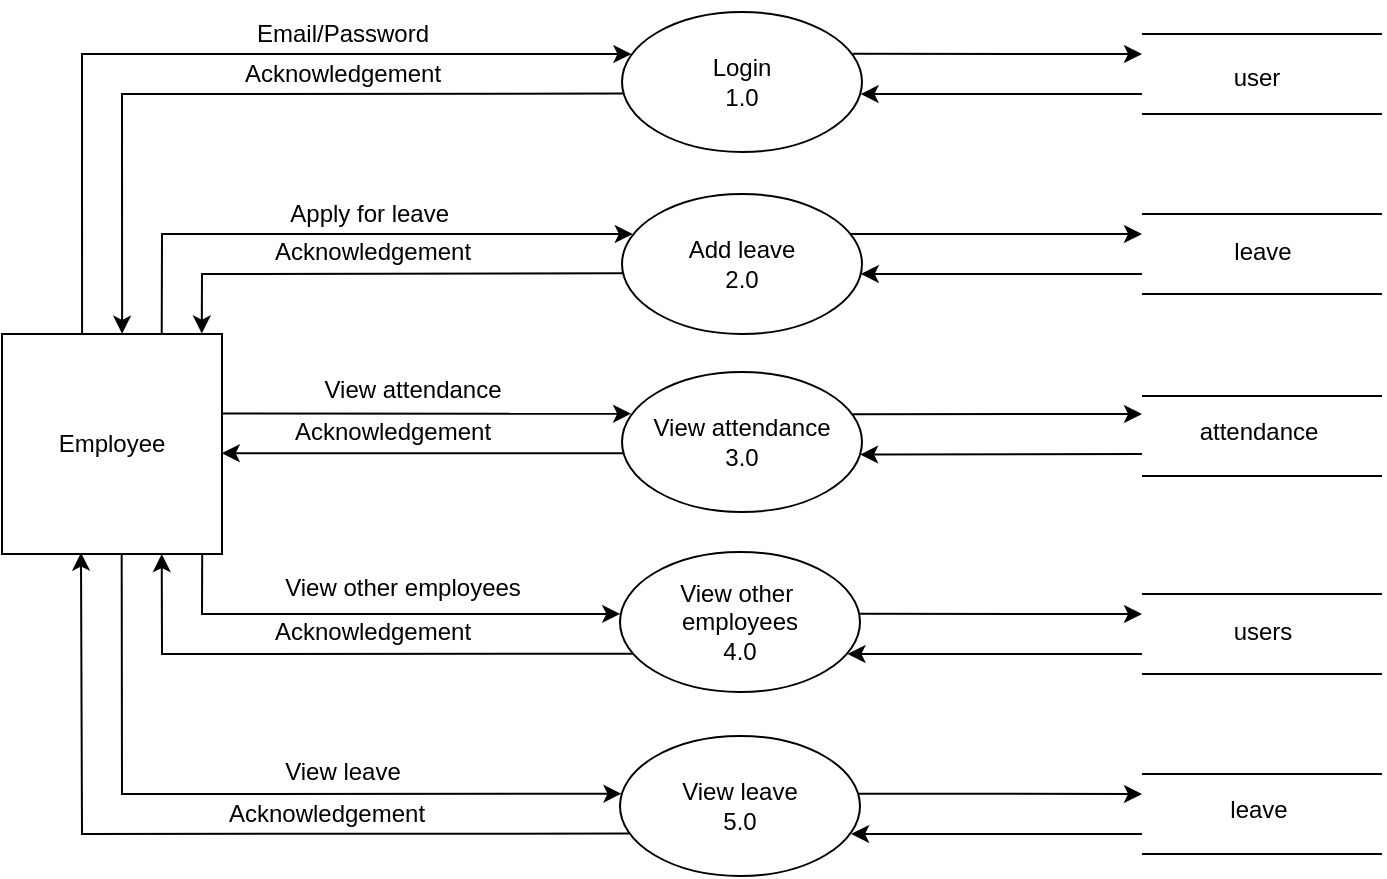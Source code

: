 <mxfile version="24.2.5" type="device">
  <diagram name="Page-1" id="luu7nsKz-WrON0-uHyIJ">
    <mxGraphModel dx="1038" dy="537" grid="1" gridSize="10" guides="1" tooltips="1" connect="1" arrows="1" fold="1" page="1" pageScale="1" pageWidth="850" pageHeight="1100" math="0" shadow="0">
      <root>
        <mxCell id="0" />
        <mxCell id="1" parent="0" />
        <mxCell id="55r9cp8Pj4-Tj-q5VYyH-2" value="Login&lt;br style=&quot;border-color: var(--border-color);&quot;&gt;&lt;span style=&quot;&quot;&gt;1.0&lt;/span&gt;" style="ellipse;whiteSpace=wrap;html=1;" parent="1" vertex="1">
          <mxGeometry x="340" y="229" width="120" height="70" as="geometry" />
        </mxCell>
        <mxCell id="55r9cp8Pj4-Tj-q5VYyH-3" value="Add leave&lt;br style=&quot;border-color: var(--border-color);&quot;&gt;2.0" style="ellipse;whiteSpace=wrap;html=1;" parent="1" vertex="1">
          <mxGeometry x="340" y="320" width="120" height="70" as="geometry" />
        </mxCell>
        <mxCell id="55r9cp8Pj4-Tj-q5VYyH-4" value="View attendance&lt;br&gt;3.0" style="ellipse;whiteSpace=wrap;html=1;" parent="1" vertex="1">
          <mxGeometry x="340" y="409" width="120" height="70" as="geometry" />
        </mxCell>
        <mxCell id="55r9cp8Pj4-Tj-q5VYyH-5" value="Employee" style="whiteSpace=wrap;html=1;aspect=fixed;" parent="1" vertex="1">
          <mxGeometry x="30" y="390" width="110" height="110" as="geometry" />
        </mxCell>
        <mxCell id="55r9cp8Pj4-Tj-q5VYyH-6" value="View other&amp;nbsp;&lt;div&gt;employees&lt;br style=&quot;border-color: var(--border-color);&quot;&gt;4.0&lt;/div&gt;" style="ellipse;whiteSpace=wrap;html=1;" parent="1" vertex="1">
          <mxGeometry x="339" y="499" width="120" height="70" as="geometry" />
        </mxCell>
        <mxCell id="55r9cp8Pj4-Tj-q5VYyH-7" value="View leave&lt;br&gt;5.0" style="ellipse;whiteSpace=wrap;html=1;" parent="1" vertex="1">
          <mxGeometry x="339" y="591" width="120" height="70" as="geometry" />
        </mxCell>
        <mxCell id="55r9cp8Pj4-Tj-q5VYyH-16" value="" style="endArrow=classic;html=1;rounded=0;exitX=0.364;exitY=0;exitDx=0;exitDy=0;exitPerimeter=0;entryX=0.039;entryY=0.3;entryDx=0;entryDy=0;entryPerimeter=0;" parent="1" source="55r9cp8Pj4-Tj-q5VYyH-5" target="55r9cp8Pj4-Tj-q5VYyH-2" edge="1">
          <mxGeometry width="50" height="50" relative="1" as="geometry">
            <mxPoint x="70" y="380" as="sourcePoint" />
            <mxPoint x="330" y="170" as="targetPoint" />
            <Array as="points">
              <mxPoint x="70" y="250" />
            </Array>
          </mxGeometry>
        </mxCell>
        <mxCell id="55r9cp8Pj4-Tj-q5VYyH-17" value="" style="endArrow=classic;html=1;rounded=0;entryX=0.546;entryY=-0.001;entryDx=0;entryDy=0;entryPerimeter=0;exitX=0.008;exitY=0.583;exitDx=0;exitDy=0;exitPerimeter=0;" parent="1" source="55r9cp8Pj4-Tj-q5VYyH-2" target="55r9cp8Pj4-Tj-q5VYyH-5" edge="1">
          <mxGeometry width="50" height="50" relative="1" as="geometry">
            <mxPoint x="350" y="220" as="sourcePoint" />
            <mxPoint x="80" y="380" as="targetPoint" />
            <Array as="points">
              <mxPoint x="90" y="270" />
            </Array>
          </mxGeometry>
        </mxCell>
        <mxCell id="55r9cp8Pj4-Tj-q5VYyH-18" value="" style="endArrow=classic;html=1;rounded=0;exitX=0.726;exitY=-0.002;exitDx=0;exitDy=0;exitPerimeter=0;entryX=0.045;entryY=0.286;entryDx=0;entryDy=0;entryPerimeter=0;" parent="1" source="55r9cp8Pj4-Tj-q5VYyH-5" target="55r9cp8Pj4-Tj-q5VYyH-3" edge="1">
          <mxGeometry width="50" height="50" relative="1" as="geometry">
            <mxPoint x="102.51" y="390.0" as="sourcePoint" />
            <mxPoint x="340" y="350" as="targetPoint" />
            <Array as="points">
              <mxPoint x="110" y="340" />
            </Array>
          </mxGeometry>
        </mxCell>
        <mxCell id="55r9cp8Pj4-Tj-q5VYyH-19" value="" style="endArrow=classic;html=1;rounded=0;exitX=0.003;exitY=0.566;exitDx=0;exitDy=0;exitPerimeter=0;entryX=0.908;entryY=-0.002;entryDx=0;entryDy=0;entryPerimeter=0;" parent="1" source="55r9cp8Pj4-Tj-q5VYyH-3" target="55r9cp8Pj4-Tj-q5VYyH-5" edge="1">
          <mxGeometry width="50" height="50" relative="1" as="geometry">
            <mxPoint x="240" y="350" as="sourcePoint" />
            <mxPoint x="110" y="390" as="targetPoint" />
            <Array as="points">
              <mxPoint x="130" y="360" />
            </Array>
          </mxGeometry>
        </mxCell>
        <mxCell id="55r9cp8Pj4-Tj-q5VYyH-20" value="" style="endArrow=classic;html=1;rounded=0;exitX=0.997;exitY=0.361;exitDx=0;exitDy=0;exitPerimeter=0;entryX=0.038;entryY=0.298;entryDx=0;entryDy=0;entryPerimeter=0;" parent="1" source="55r9cp8Pj4-Tj-q5VYyH-5" target="55r9cp8Pj4-Tj-q5VYyH-4" edge="1">
          <mxGeometry width="50" height="50" relative="1" as="geometry">
            <mxPoint x="310" y="460" as="sourcePoint" />
            <mxPoint x="340" y="410" as="targetPoint" />
          </mxGeometry>
        </mxCell>
        <mxCell id="55r9cp8Pj4-Tj-q5VYyH-21" value="" style="endArrow=classic;html=1;rounded=0;entryX=0.999;entryY=0.542;entryDx=0;entryDy=0;entryPerimeter=0;exitX=0.005;exitY=0.58;exitDx=0;exitDy=0;exitPerimeter=0;" parent="1" source="55r9cp8Pj4-Tj-q5VYyH-4" target="55r9cp8Pj4-Tj-q5VYyH-5" edge="1">
          <mxGeometry width="50" height="50" relative="1" as="geometry">
            <mxPoint x="310" y="460" as="sourcePoint" />
            <mxPoint x="360" y="410" as="targetPoint" />
          </mxGeometry>
        </mxCell>
        <mxCell id="55r9cp8Pj4-Tj-q5VYyH-24" value="" style="endArrow=classic;html=1;rounded=0;exitX=0.91;exitY=1;exitDx=0;exitDy=0;exitPerimeter=0;entryX=0.001;entryY=0.442;entryDx=0;entryDy=0;entryPerimeter=0;" parent="1" source="55r9cp8Pj4-Tj-q5VYyH-5" target="55r9cp8Pj4-Tj-q5VYyH-6" edge="1">
          <mxGeometry width="50" height="50" relative="1" as="geometry">
            <mxPoint x="220" y="640" as="sourcePoint" />
            <mxPoint x="340" y="530" as="targetPoint" />
            <Array as="points">
              <mxPoint x="130" y="530" />
            </Array>
          </mxGeometry>
        </mxCell>
        <mxCell id="55r9cp8Pj4-Tj-q5VYyH-25" value="" style="endArrow=classic;html=1;rounded=0;entryX=0.726;entryY=1;entryDx=0;entryDy=0;entryPerimeter=0;exitX=0.054;exitY=0.727;exitDx=0;exitDy=0;exitPerimeter=0;" parent="1" source="55r9cp8Pj4-Tj-q5VYyH-6" target="55r9cp8Pj4-Tj-q5VYyH-5" edge="1">
          <mxGeometry width="50" height="50" relative="1" as="geometry">
            <mxPoint x="330" y="540" as="sourcePoint" />
            <mxPoint x="120" y="500" as="targetPoint" />
            <Array as="points">
              <mxPoint x="110" y="550" />
            </Array>
          </mxGeometry>
        </mxCell>
        <mxCell id="55r9cp8Pj4-Tj-q5VYyH-26" value="" style="endArrow=classic;html=1;rounded=0;exitX=0.544;exitY=0.999;exitDx=0;exitDy=0;exitPerimeter=0;entryX=0.006;entryY=0.412;entryDx=0;entryDy=0;entryPerimeter=0;" parent="1" source="55r9cp8Pj4-Tj-q5VYyH-5" target="55r9cp8Pj4-Tj-q5VYyH-7" edge="1">
          <mxGeometry width="50" height="50" relative="1" as="geometry">
            <mxPoint x="70" y="610" as="sourcePoint" />
            <mxPoint x="330" y="630" as="targetPoint" />
            <Array as="points">
              <mxPoint x="90" y="620" />
            </Array>
          </mxGeometry>
        </mxCell>
        <mxCell id="55r9cp8Pj4-Tj-q5VYyH-27" value="" style="endArrow=classic;html=1;rounded=0;entryX=0.359;entryY=0.994;entryDx=0;entryDy=0;entryPerimeter=0;exitX=0.037;exitY=0.697;exitDx=0;exitDy=0;exitPerimeter=0;" parent="1" source="55r9cp8Pj4-Tj-q5VYyH-7" target="55r9cp8Pj4-Tj-q5VYyH-5" edge="1">
          <mxGeometry width="50" height="50" relative="1" as="geometry">
            <mxPoint x="330" y="650" as="sourcePoint" />
            <mxPoint x="70" y="500" as="targetPoint" />
            <Array as="points">
              <mxPoint x="70" y="640" />
            </Array>
          </mxGeometry>
        </mxCell>
        <mxCell id="55r9cp8Pj4-Tj-q5VYyH-33" value="" style="endArrow=classic;html=1;rounded=0;exitX=0.96;exitY=0.302;exitDx=0;exitDy=0;exitPerimeter=0;" parent="1" source="55r9cp8Pj4-Tj-q5VYyH-4" edge="1">
          <mxGeometry width="50" height="50" relative="1" as="geometry">
            <mxPoint x="460" y="439" as="sourcePoint" />
            <mxPoint x="600" y="430" as="targetPoint" />
          </mxGeometry>
        </mxCell>
        <mxCell id="55r9cp8Pj4-Tj-q5VYyH-34" value="" style="endArrow=classic;html=1;rounded=0;exitX=0.997;exitY=0.441;exitDx=0;exitDy=0;exitPerimeter=0;" parent="1" source="55r9cp8Pj4-Tj-q5VYyH-6" edge="1">
          <mxGeometry width="50" height="50" relative="1" as="geometry">
            <mxPoint x="460" y="530" as="sourcePoint" />
            <mxPoint x="600" y="530" as="targetPoint" />
          </mxGeometry>
        </mxCell>
        <mxCell id="55r9cp8Pj4-Tj-q5VYyH-35" value="" style="endArrow=classic;html=1;rounded=0;exitX=0.994;exitY=0.412;exitDx=0;exitDy=0;exitPerimeter=0;" parent="1" source="55r9cp8Pj4-Tj-q5VYyH-7" edge="1">
          <mxGeometry width="50" height="50" relative="1" as="geometry">
            <mxPoint x="460" y="623" as="sourcePoint" />
            <mxPoint x="600" y="620" as="targetPoint" />
          </mxGeometry>
        </mxCell>
        <mxCell id="55r9cp8Pj4-Tj-q5VYyH-38" value="" style="endArrow=classic;html=1;rounded=0;entryX=0.994;entryY=0.586;entryDx=0;entryDy=0;entryPerimeter=0;" parent="1" target="55r9cp8Pj4-Tj-q5VYyH-2" edge="1">
          <mxGeometry width="50" height="50" relative="1" as="geometry">
            <mxPoint x="600" y="270" as="sourcePoint" />
            <mxPoint x="460" y="274" as="targetPoint" />
            <Array as="points">
              <mxPoint x="513" y="270" />
            </Array>
          </mxGeometry>
        </mxCell>
        <mxCell id="55r9cp8Pj4-Tj-q5VYyH-39" value="" style="endArrow=none;html=1;rounded=0;" parent="1" edge="1">
          <mxGeometry width="50" height="50" relative="1" as="geometry">
            <mxPoint x="600" y="240" as="sourcePoint" />
            <mxPoint x="720" y="240" as="targetPoint" />
          </mxGeometry>
        </mxCell>
        <mxCell id="55r9cp8Pj4-Tj-q5VYyH-40" value="" style="endArrow=none;html=1;rounded=0;" parent="1" edge="1">
          <mxGeometry width="50" height="50" relative="1" as="geometry">
            <mxPoint x="600" y="280" as="sourcePoint" />
            <mxPoint x="720" y="280" as="targetPoint" />
          </mxGeometry>
        </mxCell>
        <mxCell id="55r9cp8Pj4-Tj-q5VYyH-41" value="" style="endArrow=classic;html=1;rounded=0;entryX=0.995;entryY=0.571;entryDx=0;entryDy=0;entryPerimeter=0;" parent="1" target="55r9cp8Pj4-Tj-q5VYyH-3" edge="1">
          <mxGeometry width="50" height="50" relative="1" as="geometry">
            <mxPoint x="600" y="360" as="sourcePoint" />
            <mxPoint x="460" y="359.76" as="targetPoint" />
          </mxGeometry>
        </mxCell>
        <mxCell id="55r9cp8Pj4-Tj-q5VYyH-42" value="" style="endArrow=none;html=1;rounded=0;" parent="1" edge="1">
          <mxGeometry width="50" height="50" relative="1" as="geometry">
            <mxPoint x="600" y="330" as="sourcePoint" />
            <mxPoint x="720" y="330" as="targetPoint" />
          </mxGeometry>
        </mxCell>
        <mxCell id="55r9cp8Pj4-Tj-q5VYyH-43" value="" style="endArrow=none;html=1;rounded=0;" parent="1" edge="1">
          <mxGeometry width="50" height="50" relative="1" as="geometry">
            <mxPoint x="600" y="370" as="sourcePoint" />
            <mxPoint x="720" y="370" as="targetPoint" />
          </mxGeometry>
        </mxCell>
        <mxCell id="55r9cp8Pj4-Tj-q5VYyH-44" value="" style="endArrow=classic;html=1;rounded=0;entryX=0.992;entryY=0.59;entryDx=0;entryDy=0;entryPerimeter=0;" parent="1" target="55r9cp8Pj4-Tj-q5VYyH-4" edge="1">
          <mxGeometry width="50" height="50" relative="1" as="geometry">
            <mxPoint x="600" y="450" as="sourcePoint" />
            <mxPoint x="460" y="459" as="targetPoint" />
          </mxGeometry>
        </mxCell>
        <mxCell id="55r9cp8Pj4-Tj-q5VYyH-45" value="" style="endArrow=none;html=1;rounded=0;" parent="1" edge="1">
          <mxGeometry width="50" height="50" relative="1" as="geometry">
            <mxPoint x="600" y="421" as="sourcePoint" />
            <mxPoint x="720" y="421" as="targetPoint" />
          </mxGeometry>
        </mxCell>
        <mxCell id="55r9cp8Pj4-Tj-q5VYyH-46" value="" style="endArrow=none;html=1;rounded=0;" parent="1" edge="1">
          <mxGeometry width="50" height="50" relative="1" as="geometry">
            <mxPoint x="600" y="461" as="sourcePoint" />
            <mxPoint x="720" y="461" as="targetPoint" />
          </mxGeometry>
        </mxCell>
        <mxCell id="55r9cp8Pj4-Tj-q5VYyH-47" value="" style="endArrow=classic;html=1;rounded=0;entryX=0.948;entryY=0.728;entryDx=0;entryDy=0;entryPerimeter=0;" parent="1" target="55r9cp8Pj4-Tj-q5VYyH-6" edge="1">
          <mxGeometry width="50" height="50" relative="1" as="geometry">
            <mxPoint x="600" y="550" as="sourcePoint" />
            <mxPoint x="445" y="553.86" as="targetPoint" />
          </mxGeometry>
        </mxCell>
        <mxCell id="55r9cp8Pj4-Tj-q5VYyH-48" value="" style="endArrow=none;html=1;rounded=0;" parent="1" edge="1">
          <mxGeometry width="50" height="50" relative="1" as="geometry">
            <mxPoint x="600" y="520" as="sourcePoint" />
            <mxPoint x="720" y="520" as="targetPoint" />
          </mxGeometry>
        </mxCell>
        <mxCell id="55r9cp8Pj4-Tj-q5VYyH-49" value="" style="endArrow=none;html=1;rounded=0;" parent="1" edge="1">
          <mxGeometry width="50" height="50" relative="1" as="geometry">
            <mxPoint x="600" y="560" as="sourcePoint" />
            <mxPoint x="720" y="560" as="targetPoint" />
          </mxGeometry>
        </mxCell>
        <mxCell id="55r9cp8Pj4-Tj-q5VYyH-50" value="" style="endArrow=classic;html=1;rounded=0;entryX=0.963;entryY=0.7;entryDx=0;entryDy=0;entryPerimeter=0;" parent="1" target="55r9cp8Pj4-Tj-q5VYyH-7" edge="1">
          <mxGeometry width="50" height="50" relative="1" as="geometry">
            <mxPoint x="600" y="640" as="sourcePoint" />
            <mxPoint x="460" y="641.634" as="targetPoint" />
          </mxGeometry>
        </mxCell>
        <mxCell id="55r9cp8Pj4-Tj-q5VYyH-51" value="" style="endArrow=none;html=1;rounded=0;" parent="1" edge="1">
          <mxGeometry width="50" height="50" relative="1" as="geometry">
            <mxPoint x="600" y="610" as="sourcePoint" />
            <mxPoint x="720" y="610" as="targetPoint" />
          </mxGeometry>
        </mxCell>
        <mxCell id="55r9cp8Pj4-Tj-q5VYyH-52" value="" style="endArrow=none;html=1;rounded=0;" parent="1" edge="1">
          <mxGeometry width="50" height="50" relative="1" as="geometry">
            <mxPoint x="600" y="650" as="sourcePoint" />
            <mxPoint x="720" y="650" as="targetPoint" />
          </mxGeometry>
        </mxCell>
        <mxCell id="3neaD_Rnh4ogwWbG_XFk-2" value="Acknowledgement" style="text;html=1;align=center;verticalAlign=middle;resizable=0;points=[];autosize=1;strokeColor=none;fillColor=none;" parent="1" vertex="1">
          <mxGeometry x="140" y="245" width="120" height="30" as="geometry" />
        </mxCell>
        <mxCell id="3neaD_Rnh4ogwWbG_XFk-4" value="Acknowledgement" style="text;html=1;align=center;verticalAlign=middle;resizable=0;points=[];autosize=1;strokeColor=none;fillColor=none;" parent="1" vertex="1">
          <mxGeometry x="155" y="334" width="120" height="30" as="geometry" />
        </mxCell>
        <mxCell id="3neaD_Rnh4ogwWbG_XFk-7" value="Acknowledgement" style="text;html=1;align=center;verticalAlign=middle;resizable=0;points=[];autosize=1;strokeColor=none;fillColor=none;" parent="1" vertex="1">
          <mxGeometry x="165" y="424" width="120" height="30" as="geometry" />
        </mxCell>
        <mxCell id="3neaD_Rnh4ogwWbG_XFk-9" value="Acknowledgement" style="text;html=1;align=center;verticalAlign=middle;resizable=0;points=[];autosize=1;strokeColor=none;fillColor=none;" parent="1" vertex="1">
          <mxGeometry x="155" y="524" width="120" height="30" as="geometry" />
        </mxCell>
        <mxCell id="3neaD_Rnh4ogwWbG_XFk-11" value="Acknowledgement" style="text;html=1;align=center;verticalAlign=middle;resizable=0;points=[];autosize=1;strokeColor=none;fillColor=none;" parent="1" vertex="1">
          <mxGeometry x="132" y="615" width="120" height="30" as="geometry" />
        </mxCell>
        <mxCell id="q85woy2wFSUG4Y5lhOS7-1" value="" style="endArrow=classic;html=1;rounded=0;exitX=0.96;exitY=0.298;exitDx=0;exitDy=0;exitPerimeter=0;" parent="1" source="55r9cp8Pj4-Tj-q5VYyH-2" edge="1">
          <mxGeometry width="50" height="50" relative="1" as="geometry">
            <mxPoint x="460" y="253.97" as="sourcePoint" />
            <mxPoint x="600" y="250" as="targetPoint" />
          </mxGeometry>
        </mxCell>
        <mxCell id="gJ34AJBLGdgjErx7gHwl-1" value="" style="endArrow=classic;html=1;rounded=0;exitX=0.952;exitY=0.285;exitDx=0;exitDy=0;exitPerimeter=0;" parent="1" source="55r9cp8Pj4-Tj-q5VYyH-3" edge="1">
          <mxGeometry width="50" height="50" relative="1" as="geometry">
            <mxPoint x="460" y="342" as="sourcePoint" />
            <mxPoint x="600" y="340" as="targetPoint" />
          </mxGeometry>
        </mxCell>
        <mxCell id="uDLL2XIWMKUqhUMbjHO1-1" value="View attendance" style="text;html=1;align=center;verticalAlign=middle;resizable=0;points=[];autosize=1;strokeColor=none;fillColor=none;fontSize=12;" parent="1" vertex="1">
          <mxGeometry x="180" y="403" width="110" height="30" as="geometry" />
        </mxCell>
        <mxCell id="uDLL2XIWMKUqhUMbjHO1-2" value="&lt;span style=&quot;font-size: 12px;&quot;&gt;Email/Password&lt;/span&gt;" style="text;html=1;align=center;verticalAlign=middle;resizable=0;points=[];autosize=1;strokeColor=none;fillColor=none;fontSize=16;" parent="1" vertex="1">
          <mxGeometry x="145" y="223" width="110" height="30" as="geometry" />
        </mxCell>
        <mxCell id="uDLL2XIWMKUqhUMbjHO1-3" value="Apply for leave&amp;nbsp;" style="text;html=1;align=center;verticalAlign=middle;resizable=0;points=[];autosize=1;strokeColor=none;fillColor=none;fontSize=12;" parent="1" vertex="1">
          <mxGeometry x="160" y="315" width="110" height="30" as="geometry" />
        </mxCell>
        <mxCell id="uDLL2XIWMKUqhUMbjHO1-4" value="View other employees" style="text;html=1;align=center;verticalAlign=middle;resizable=0;points=[];autosize=1;strokeColor=none;fillColor=none;fontSize=12;" parent="1" vertex="1">
          <mxGeometry x="160" y="502" width="140" height="30" as="geometry" />
        </mxCell>
        <mxCell id="uDLL2XIWMKUqhUMbjHO1-6" value="View leave" style="text;html=1;align=center;verticalAlign=middle;resizable=0;points=[];autosize=1;strokeColor=none;fillColor=none;fontSize=12;" parent="1" vertex="1">
          <mxGeometry x="160" y="594" width="80" height="30" as="geometry" />
        </mxCell>
        <mxCell id="Mqwg8NExTjKhyK3L_w7x-1" value="user" style="text;html=1;align=center;verticalAlign=middle;resizable=0;points=[];autosize=1;strokeColor=none;fillColor=none;" parent="1" vertex="1">
          <mxGeometry x="632" y="247" width="50" height="30" as="geometry" />
        </mxCell>
        <mxCell id="Mqwg8NExTjKhyK3L_w7x-2" value="leave" style="text;html=1;align=center;verticalAlign=middle;resizable=0;points=[];autosize=1;strokeColor=none;fillColor=none;" parent="1" vertex="1">
          <mxGeometry x="635" y="334" width="50" height="30" as="geometry" />
        </mxCell>
        <mxCell id="Mqwg8NExTjKhyK3L_w7x-3" value="attendance" style="text;html=1;align=center;verticalAlign=middle;resizable=0;points=[];autosize=1;strokeColor=none;fillColor=none;" parent="1" vertex="1">
          <mxGeometry x="618" y="424" width="80" height="30" as="geometry" />
        </mxCell>
        <mxCell id="Mqwg8NExTjKhyK3L_w7x-4" value="users" style="text;html=1;align=center;verticalAlign=middle;resizable=0;points=[];autosize=1;strokeColor=none;fillColor=none;" parent="1" vertex="1">
          <mxGeometry x="635" y="524" width="50" height="30" as="geometry" />
        </mxCell>
        <mxCell id="Mqwg8NExTjKhyK3L_w7x-5" value="leave" style="text;html=1;align=center;verticalAlign=middle;resizable=0;points=[];autosize=1;strokeColor=none;fillColor=none;" parent="1" vertex="1">
          <mxGeometry x="633" y="613" width="50" height="30" as="geometry" />
        </mxCell>
      </root>
    </mxGraphModel>
  </diagram>
</mxfile>
